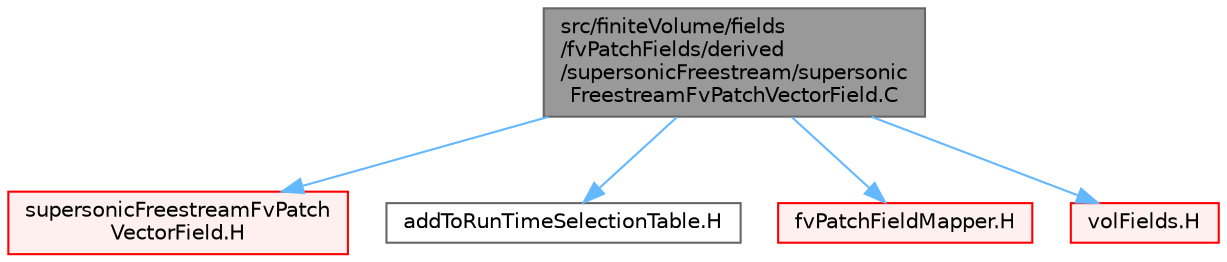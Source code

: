 digraph "src/finiteVolume/fields/fvPatchFields/derived/supersonicFreestream/supersonicFreestreamFvPatchVectorField.C"
{
 // LATEX_PDF_SIZE
  bgcolor="transparent";
  edge [fontname=Helvetica,fontsize=10,labelfontname=Helvetica,labelfontsize=10];
  node [fontname=Helvetica,fontsize=10,shape=box,height=0.2,width=0.4];
  Node1 [id="Node000001",label="src/finiteVolume/fields\l/fvPatchFields/derived\l/supersonicFreestream/supersonic\lFreestreamFvPatchVectorField.C",height=0.2,width=0.4,color="gray40", fillcolor="grey60", style="filled", fontcolor="black",tooltip=" "];
  Node1 -> Node2 [id="edge1_Node000001_Node000002",color="steelblue1",style="solid",tooltip=" "];
  Node2 [id="Node000002",label="supersonicFreestreamFvPatch\lVectorField.H",height=0.2,width=0.4,color="red", fillcolor="#FFF0F0", style="filled",URL="$supersonicFreestreamFvPatchVectorField_8H.html",tooltip=" "];
  Node1 -> Node269 [id="edge2_Node000001_Node000269",color="steelblue1",style="solid",tooltip=" "];
  Node269 [id="Node000269",label="addToRunTimeSelectionTable.H",height=0.2,width=0.4,color="grey40", fillcolor="white", style="filled",URL="$addToRunTimeSelectionTable_8H.html",tooltip="Macros for easy insertion into run-time selection tables."];
  Node1 -> Node270 [id="edge3_Node000001_Node000270",color="steelblue1",style="solid",tooltip=" "];
  Node270 [id="Node000270",label="fvPatchFieldMapper.H",height=0.2,width=0.4,color="red", fillcolor="#FFF0F0", style="filled",URL="$fvPatchFieldMapper_8H.html",tooltip=" "];
  Node1 -> Node271 [id="edge4_Node000001_Node000271",color="steelblue1",style="solid",tooltip=" "];
  Node271 [id="Node000271",label="volFields.H",height=0.2,width=0.4,color="red", fillcolor="#FFF0F0", style="filled",URL="$volFields_8H.html",tooltip=" "];
}
